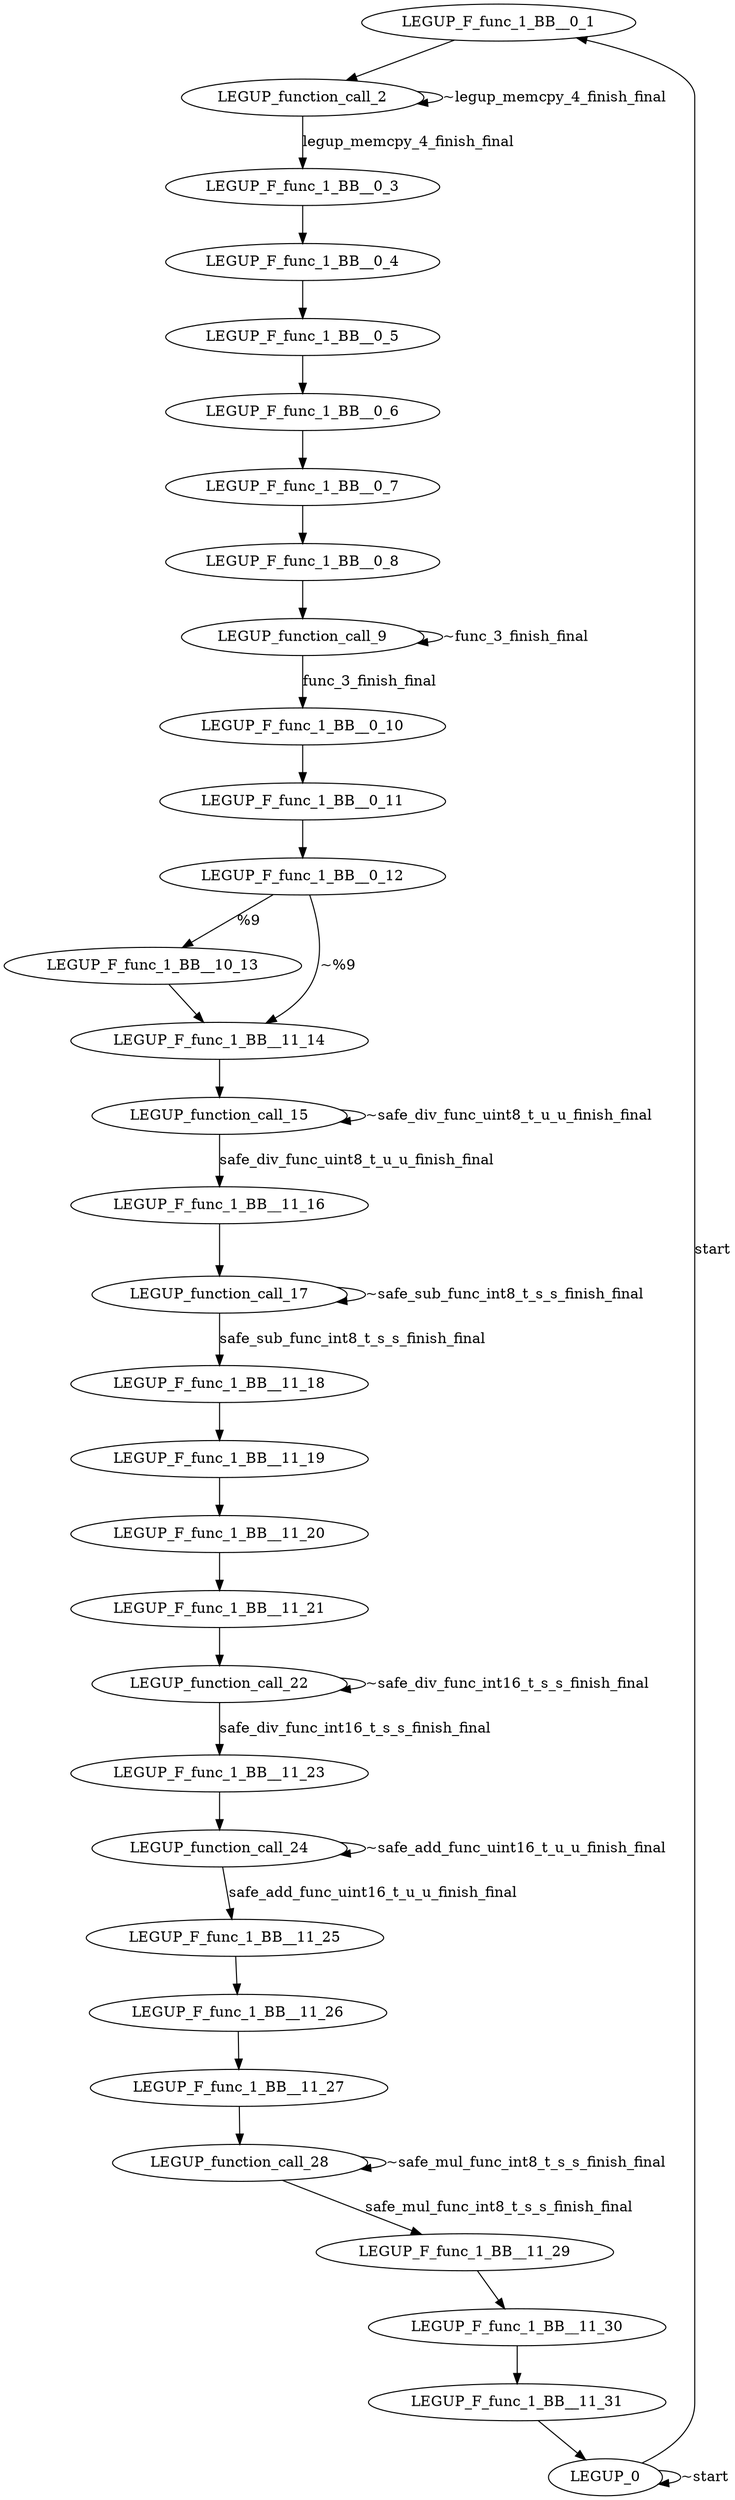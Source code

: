 digraph {
Node0x31b66a0[label="LEGUP_F_func_1_BB__0_1"];
Node0x31b6500[label="LEGUP_0"];
Node0x31b6500 -> Node0x31b66a0[label="start"];
Node0x31b6500 -> Node0x31b6500[label="~start"];
Node0x3615570[label="LEGUP_function_call_2"];
Node0x31b66a0 -> Node0x3615570;
Node0x31b6b70[label="LEGUP_F_func_1_BB__0_3"];
Node0x3615570 -> Node0x31b6b70[label="legup_memcpy_4_finish_final"];
Node0x3615570 -> Node0x3615570[label="~legup_memcpy_4_finish_final"];
Node0x31b6cb0[label="LEGUP_F_func_1_BB__0_4"];
Node0x31b6b70 -> Node0x31b6cb0;
Node0x31b6df0[label="LEGUP_F_func_1_BB__0_5"];
Node0x31b6cb0 -> Node0x31b6df0;
Node0x31b6f30[label="LEGUP_F_func_1_BB__0_6"];
Node0x31b6df0 -> Node0x31b6f30;
Node0x31b7070[label="LEGUP_F_func_1_BB__0_7"];
Node0x31b6f30 -> Node0x31b7070;
Node0x31b71b0[label="LEGUP_F_func_1_BB__0_8"];
Node0x31b7070 -> Node0x31b71b0;
Node0x361c180[label="LEGUP_function_call_9"];
Node0x31b71b0 -> Node0x361c180;
Node0x31b72f0[label="LEGUP_F_func_1_BB__0_10"];
Node0x361c180 -> Node0x31b72f0[label="func_3_finish_final"];
Node0x361c180 -> Node0x361c180[label="~func_3_finish_final"];
Node0x31b7430[label="LEGUP_F_func_1_BB__0_11"];
Node0x31b72f0 -> Node0x31b7430;
Node0x31b7570[label="LEGUP_F_func_1_BB__0_12"];
Node0x31b7430 -> Node0x31b7570;
Node0x31b67f0[label="LEGUP_F_func_1_BB__10_13"];
Node0x31b7570 -> Node0x31b67f0[label="%9"];
Node0x31b6970[label="LEGUP_F_func_1_BB__11_14"];
Node0x31b7570 -> Node0x31b6970[label="~%9"];
Node0x31b67f0 -> Node0x31b6970;
Node0x3622cc0[label="LEGUP_function_call_15"];
Node0x31b6970 -> Node0x3622cc0;
Node0x31b7e80[label="LEGUP_F_func_1_BB__11_16"];
Node0x3622cc0 -> Node0x31b7e80[label="safe_div_func_uint8_t_u_u_finish_final"];
Node0x3622cc0 -> Node0x3622cc0[label="~safe_div_func_uint8_t_u_u_finish_final"];
Node0x3629f90[label="LEGUP_function_call_17"];
Node0x31b7e80 -> Node0x3629f90;
Node0x31b7f50[label="LEGUP_F_func_1_BB__11_18"];
Node0x3629f90 -> Node0x31b7f50[label="safe_sub_func_int8_t_s_s_finish_final"];
Node0x3629f90 -> Node0x3629f90[label="~safe_sub_func_int8_t_s_s_finish_final"];
Node0x31b8020[label="LEGUP_F_func_1_BB__11_19"];
Node0x31b7f50 -> Node0x31b8020;
Node0x31b80f0[label="LEGUP_F_func_1_BB__11_20"];
Node0x31b8020 -> Node0x31b80f0;
Node0x31b81c0[label="LEGUP_F_func_1_BB__11_21"];
Node0x31b80f0 -> Node0x31b81c0;
Node0x3630ff0[label="LEGUP_function_call_22"];
Node0x31b81c0 -> Node0x3630ff0;
Node0x31b8290[label="LEGUP_F_func_1_BB__11_23"];
Node0x3630ff0 -> Node0x31b8290[label="safe_div_func_int16_t_s_s_finish_final"];
Node0x3630ff0 -> Node0x3630ff0[label="~safe_div_func_int16_t_s_s_finish_final"];
Node0x36382b0[label="LEGUP_function_call_24"];
Node0x31b8290 -> Node0x36382b0;
Node0x31b8390[label="LEGUP_F_func_1_BB__11_25"];
Node0x36382b0 -> Node0x31b8390[label="safe_add_func_uint16_t_u_u_finish_final"];
Node0x36382b0 -> Node0x36382b0[label="~safe_add_func_uint16_t_u_u_finish_final"];
Node0x31b8490[label="LEGUP_F_func_1_BB__11_26"];
Node0x31b8390 -> Node0x31b8490;
Node0x31b8590[label="LEGUP_F_func_1_BB__11_27"];
Node0x31b8490 -> Node0x31b8590;
Node0x363ee40[label="LEGUP_function_call_28"];
Node0x31b8590 -> Node0x363ee40;
Node0x31b8690[label="LEGUP_F_func_1_BB__11_29"];
Node0x363ee40 -> Node0x31b8690[label="safe_mul_func_int8_t_s_s_finish_final"];
Node0x363ee40 -> Node0x363ee40[label="~safe_mul_func_int8_t_s_s_finish_final"];
Node0x31b8790[label="LEGUP_F_func_1_BB__11_30"];
Node0x31b8690 -> Node0x31b8790;
Node0x31b8890[label="LEGUP_F_func_1_BB__11_31"];
Node0x31b8790 -> Node0x31b8890;
Node0x31b8890 -> Node0x31b6500;
}
